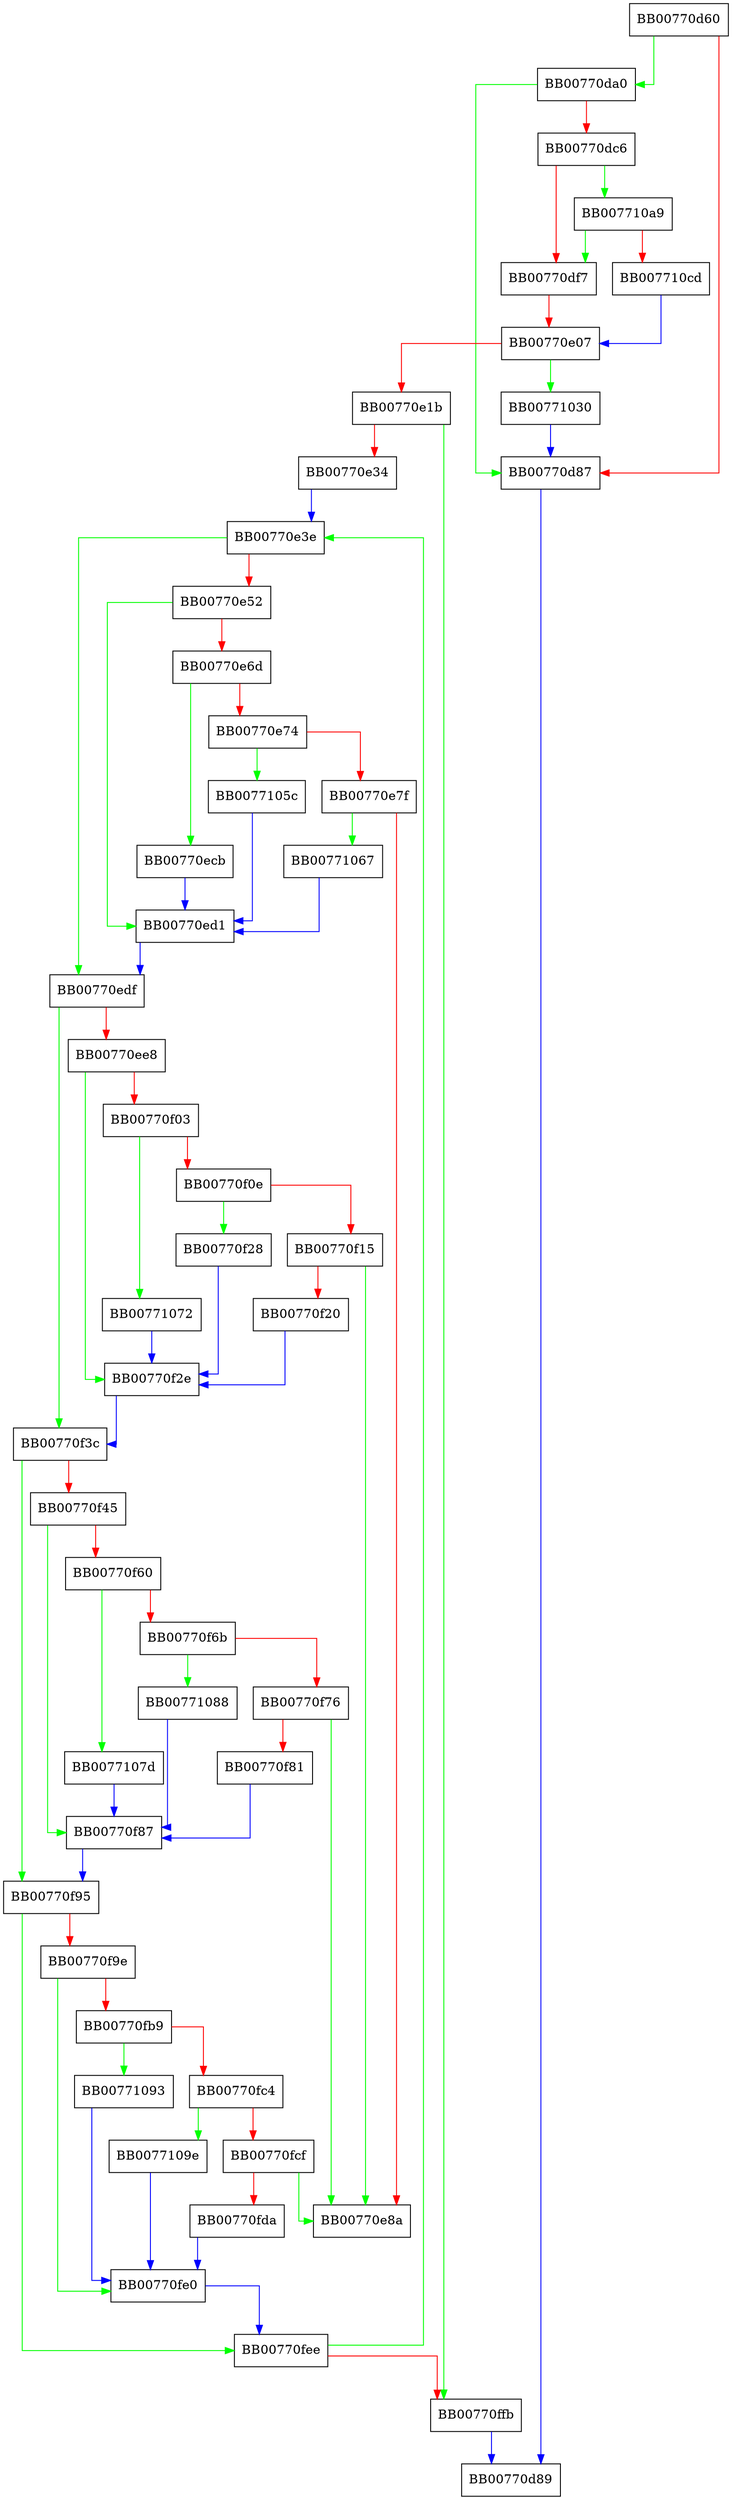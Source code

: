 digraph grow_hashtable {
  node [shape="box"];
  graph [splines=ortho];
  BB00770d60 -> BB00770da0 [color="green"];
  BB00770d60 -> BB00770d87 [color="red"];
  BB00770d87 -> BB00770d89 [color="blue"];
  BB00770da0 -> BB00770d87 [color="green"];
  BB00770da0 -> BB00770dc6 [color="red"];
  BB00770dc6 -> BB007710a9 [color="green"];
  BB00770dc6 -> BB00770df7 [color="red"];
  BB00770df7 -> BB00770e07 [color="red"];
  BB00770e07 -> BB00771030 [color="green"];
  BB00770e07 -> BB00770e1b [color="red"];
  BB00770e1b -> BB00770ffb [color="green"];
  BB00770e1b -> BB00770e34 [color="red"];
  BB00770e34 -> BB00770e3e [color="blue"];
  BB00770e3e -> BB00770edf [color="green"];
  BB00770e3e -> BB00770e52 [color="red"];
  BB00770e52 -> BB00770ed1 [color="green"];
  BB00770e52 -> BB00770e6d [color="red"];
  BB00770e6d -> BB00770ecb [color="green"];
  BB00770e6d -> BB00770e74 [color="red"];
  BB00770e74 -> BB0077105c [color="green"];
  BB00770e74 -> BB00770e7f [color="red"];
  BB00770e7f -> BB00771067 [color="green"];
  BB00770e7f -> BB00770e8a [color="red"];
  BB00770ecb -> BB00770ed1 [color="blue"];
  BB00770ed1 -> BB00770edf [color="blue"];
  BB00770edf -> BB00770f3c [color="green"];
  BB00770edf -> BB00770ee8 [color="red"];
  BB00770ee8 -> BB00770f2e [color="green"];
  BB00770ee8 -> BB00770f03 [color="red"];
  BB00770f03 -> BB00771072 [color="green"];
  BB00770f03 -> BB00770f0e [color="red"];
  BB00770f0e -> BB00770f28 [color="green"];
  BB00770f0e -> BB00770f15 [color="red"];
  BB00770f15 -> BB00770e8a [color="green"];
  BB00770f15 -> BB00770f20 [color="red"];
  BB00770f20 -> BB00770f2e [color="blue"];
  BB00770f28 -> BB00770f2e [color="blue"];
  BB00770f2e -> BB00770f3c [color="blue"];
  BB00770f3c -> BB00770f95 [color="green"];
  BB00770f3c -> BB00770f45 [color="red"];
  BB00770f45 -> BB00770f87 [color="green"];
  BB00770f45 -> BB00770f60 [color="red"];
  BB00770f60 -> BB0077107d [color="green"];
  BB00770f60 -> BB00770f6b [color="red"];
  BB00770f6b -> BB00771088 [color="green"];
  BB00770f6b -> BB00770f76 [color="red"];
  BB00770f76 -> BB00770e8a [color="green"];
  BB00770f76 -> BB00770f81 [color="red"];
  BB00770f81 -> BB00770f87 [color="blue"];
  BB00770f87 -> BB00770f95 [color="blue"];
  BB00770f95 -> BB00770fee [color="green"];
  BB00770f95 -> BB00770f9e [color="red"];
  BB00770f9e -> BB00770fe0 [color="green"];
  BB00770f9e -> BB00770fb9 [color="red"];
  BB00770fb9 -> BB00771093 [color="green"];
  BB00770fb9 -> BB00770fc4 [color="red"];
  BB00770fc4 -> BB0077109e [color="green"];
  BB00770fc4 -> BB00770fcf [color="red"];
  BB00770fcf -> BB00770e8a [color="green"];
  BB00770fcf -> BB00770fda [color="red"];
  BB00770fda -> BB00770fe0 [color="blue"];
  BB00770fe0 -> BB00770fee [color="blue"];
  BB00770fee -> BB00770e3e [color="green"];
  BB00770fee -> BB00770ffb [color="red"];
  BB00770ffb -> BB00770d89 [color="blue"];
  BB00771030 -> BB00770d87 [color="blue"];
  BB0077105c -> BB00770ed1 [color="blue"];
  BB00771067 -> BB00770ed1 [color="blue"];
  BB00771072 -> BB00770f2e [color="blue"];
  BB0077107d -> BB00770f87 [color="blue"];
  BB00771088 -> BB00770f87 [color="blue"];
  BB00771093 -> BB00770fe0 [color="blue"];
  BB0077109e -> BB00770fe0 [color="blue"];
  BB007710a9 -> BB00770df7 [color="green"];
  BB007710a9 -> BB007710cd [color="red"];
  BB007710cd -> BB00770e07 [color="blue"];
}